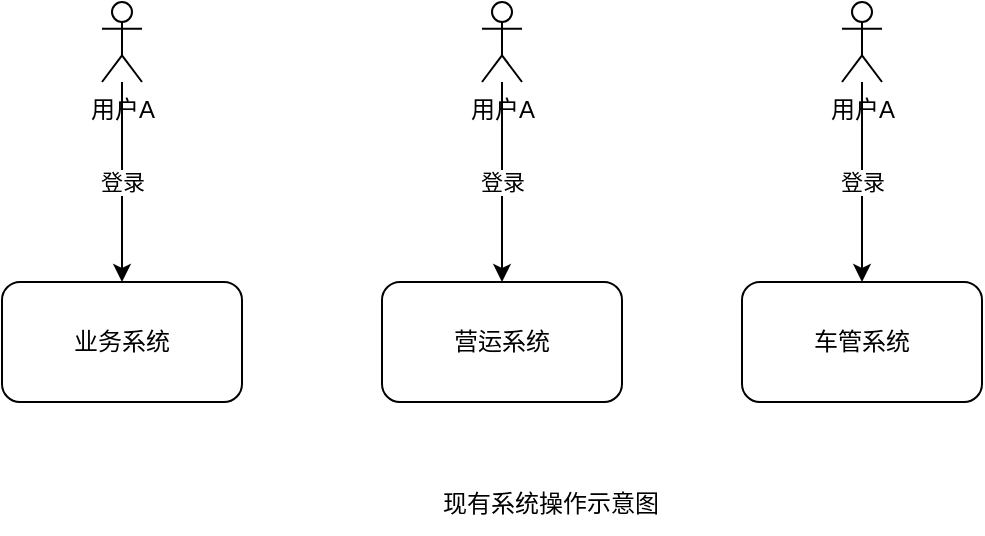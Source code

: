 <mxfile version="17.4.4" type="github">
  <diagram id="Inx6HUQAcLgR1TPovdSU" name="Page-1">
    <mxGraphModel dx="1422" dy="794" grid="0" gridSize="10" guides="1" tooltips="1" connect="1" arrows="1" fold="1" page="0" pageScale="1" pageWidth="827" pageHeight="1169" math="0" shadow="0">
      <root>
        <mxCell id="0" />
        <mxCell id="1" parent="0" />
        <mxCell id="RvGu80hFbcnl9BuMKpU1-7" value="登录&lt;br&gt;" style="edgeStyle=orthogonalEdgeStyle;rounded=0;orthogonalLoop=1;jettySize=auto;html=1;" edge="1" parent="1" source="RvGu80hFbcnl9BuMKpU1-1" target="RvGu80hFbcnl9BuMKpU1-2">
          <mxGeometry relative="1" as="geometry" />
        </mxCell>
        <mxCell id="RvGu80hFbcnl9BuMKpU1-1" value="用户A" style="shape=umlActor;verticalLabelPosition=bottom;verticalAlign=top;html=1;outlineConnect=0;" vertex="1" parent="1">
          <mxGeometry x="190" y="160" width="20" height="40" as="geometry" />
        </mxCell>
        <mxCell id="RvGu80hFbcnl9BuMKpU1-2" value="业务系统" style="rounded=1;whiteSpace=wrap;html=1;" vertex="1" parent="1">
          <mxGeometry x="140" y="300" width="120" height="60" as="geometry" />
        </mxCell>
        <mxCell id="RvGu80hFbcnl9BuMKpU1-8" value="登录&lt;br&gt;" style="edgeStyle=orthogonalEdgeStyle;rounded=0;orthogonalLoop=1;jettySize=auto;html=1;" edge="1" parent="1" source="RvGu80hFbcnl9BuMKpU1-3" target="RvGu80hFbcnl9BuMKpU1-4">
          <mxGeometry relative="1" as="geometry">
            <Array as="points">
              <mxPoint x="390" y="250" />
              <mxPoint x="390" y="250" />
            </Array>
          </mxGeometry>
        </mxCell>
        <mxCell id="RvGu80hFbcnl9BuMKpU1-3" value="用户A" style="shape=umlActor;verticalLabelPosition=bottom;verticalAlign=top;html=1;outlineConnect=0;" vertex="1" parent="1">
          <mxGeometry x="380" y="160" width="20" height="40" as="geometry" />
        </mxCell>
        <mxCell id="RvGu80hFbcnl9BuMKpU1-4" value="营运系统" style="rounded=1;whiteSpace=wrap;html=1;" vertex="1" parent="1">
          <mxGeometry x="330" y="300" width="120" height="60" as="geometry" />
        </mxCell>
        <mxCell id="RvGu80hFbcnl9BuMKpU1-9" value="登录" style="edgeStyle=orthogonalEdgeStyle;rounded=0;orthogonalLoop=1;jettySize=auto;html=1;" edge="1" parent="1" source="RvGu80hFbcnl9BuMKpU1-5" target="RvGu80hFbcnl9BuMKpU1-6">
          <mxGeometry relative="1" as="geometry" />
        </mxCell>
        <mxCell id="RvGu80hFbcnl9BuMKpU1-5" value="用户A" style="shape=umlActor;verticalLabelPosition=bottom;verticalAlign=top;html=1;outlineConnect=0;" vertex="1" parent="1">
          <mxGeometry x="560" y="160" width="20" height="40" as="geometry" />
        </mxCell>
        <mxCell id="RvGu80hFbcnl9BuMKpU1-6" value="车管系统" style="rounded=1;whiteSpace=wrap;html=1;" vertex="1" parent="1">
          <mxGeometry x="510" y="300" width="120" height="60" as="geometry" />
        </mxCell>
        <mxCell id="RvGu80hFbcnl9BuMKpU1-10" value="现有系统操作示意图" style="text;html=1;strokeColor=none;fillColor=none;align=center;verticalAlign=middle;whiteSpace=wrap;rounded=0;" vertex="1" parent="1">
          <mxGeometry x="351" y="396" width="127" height="30" as="geometry" />
        </mxCell>
      </root>
    </mxGraphModel>
  </diagram>
</mxfile>
